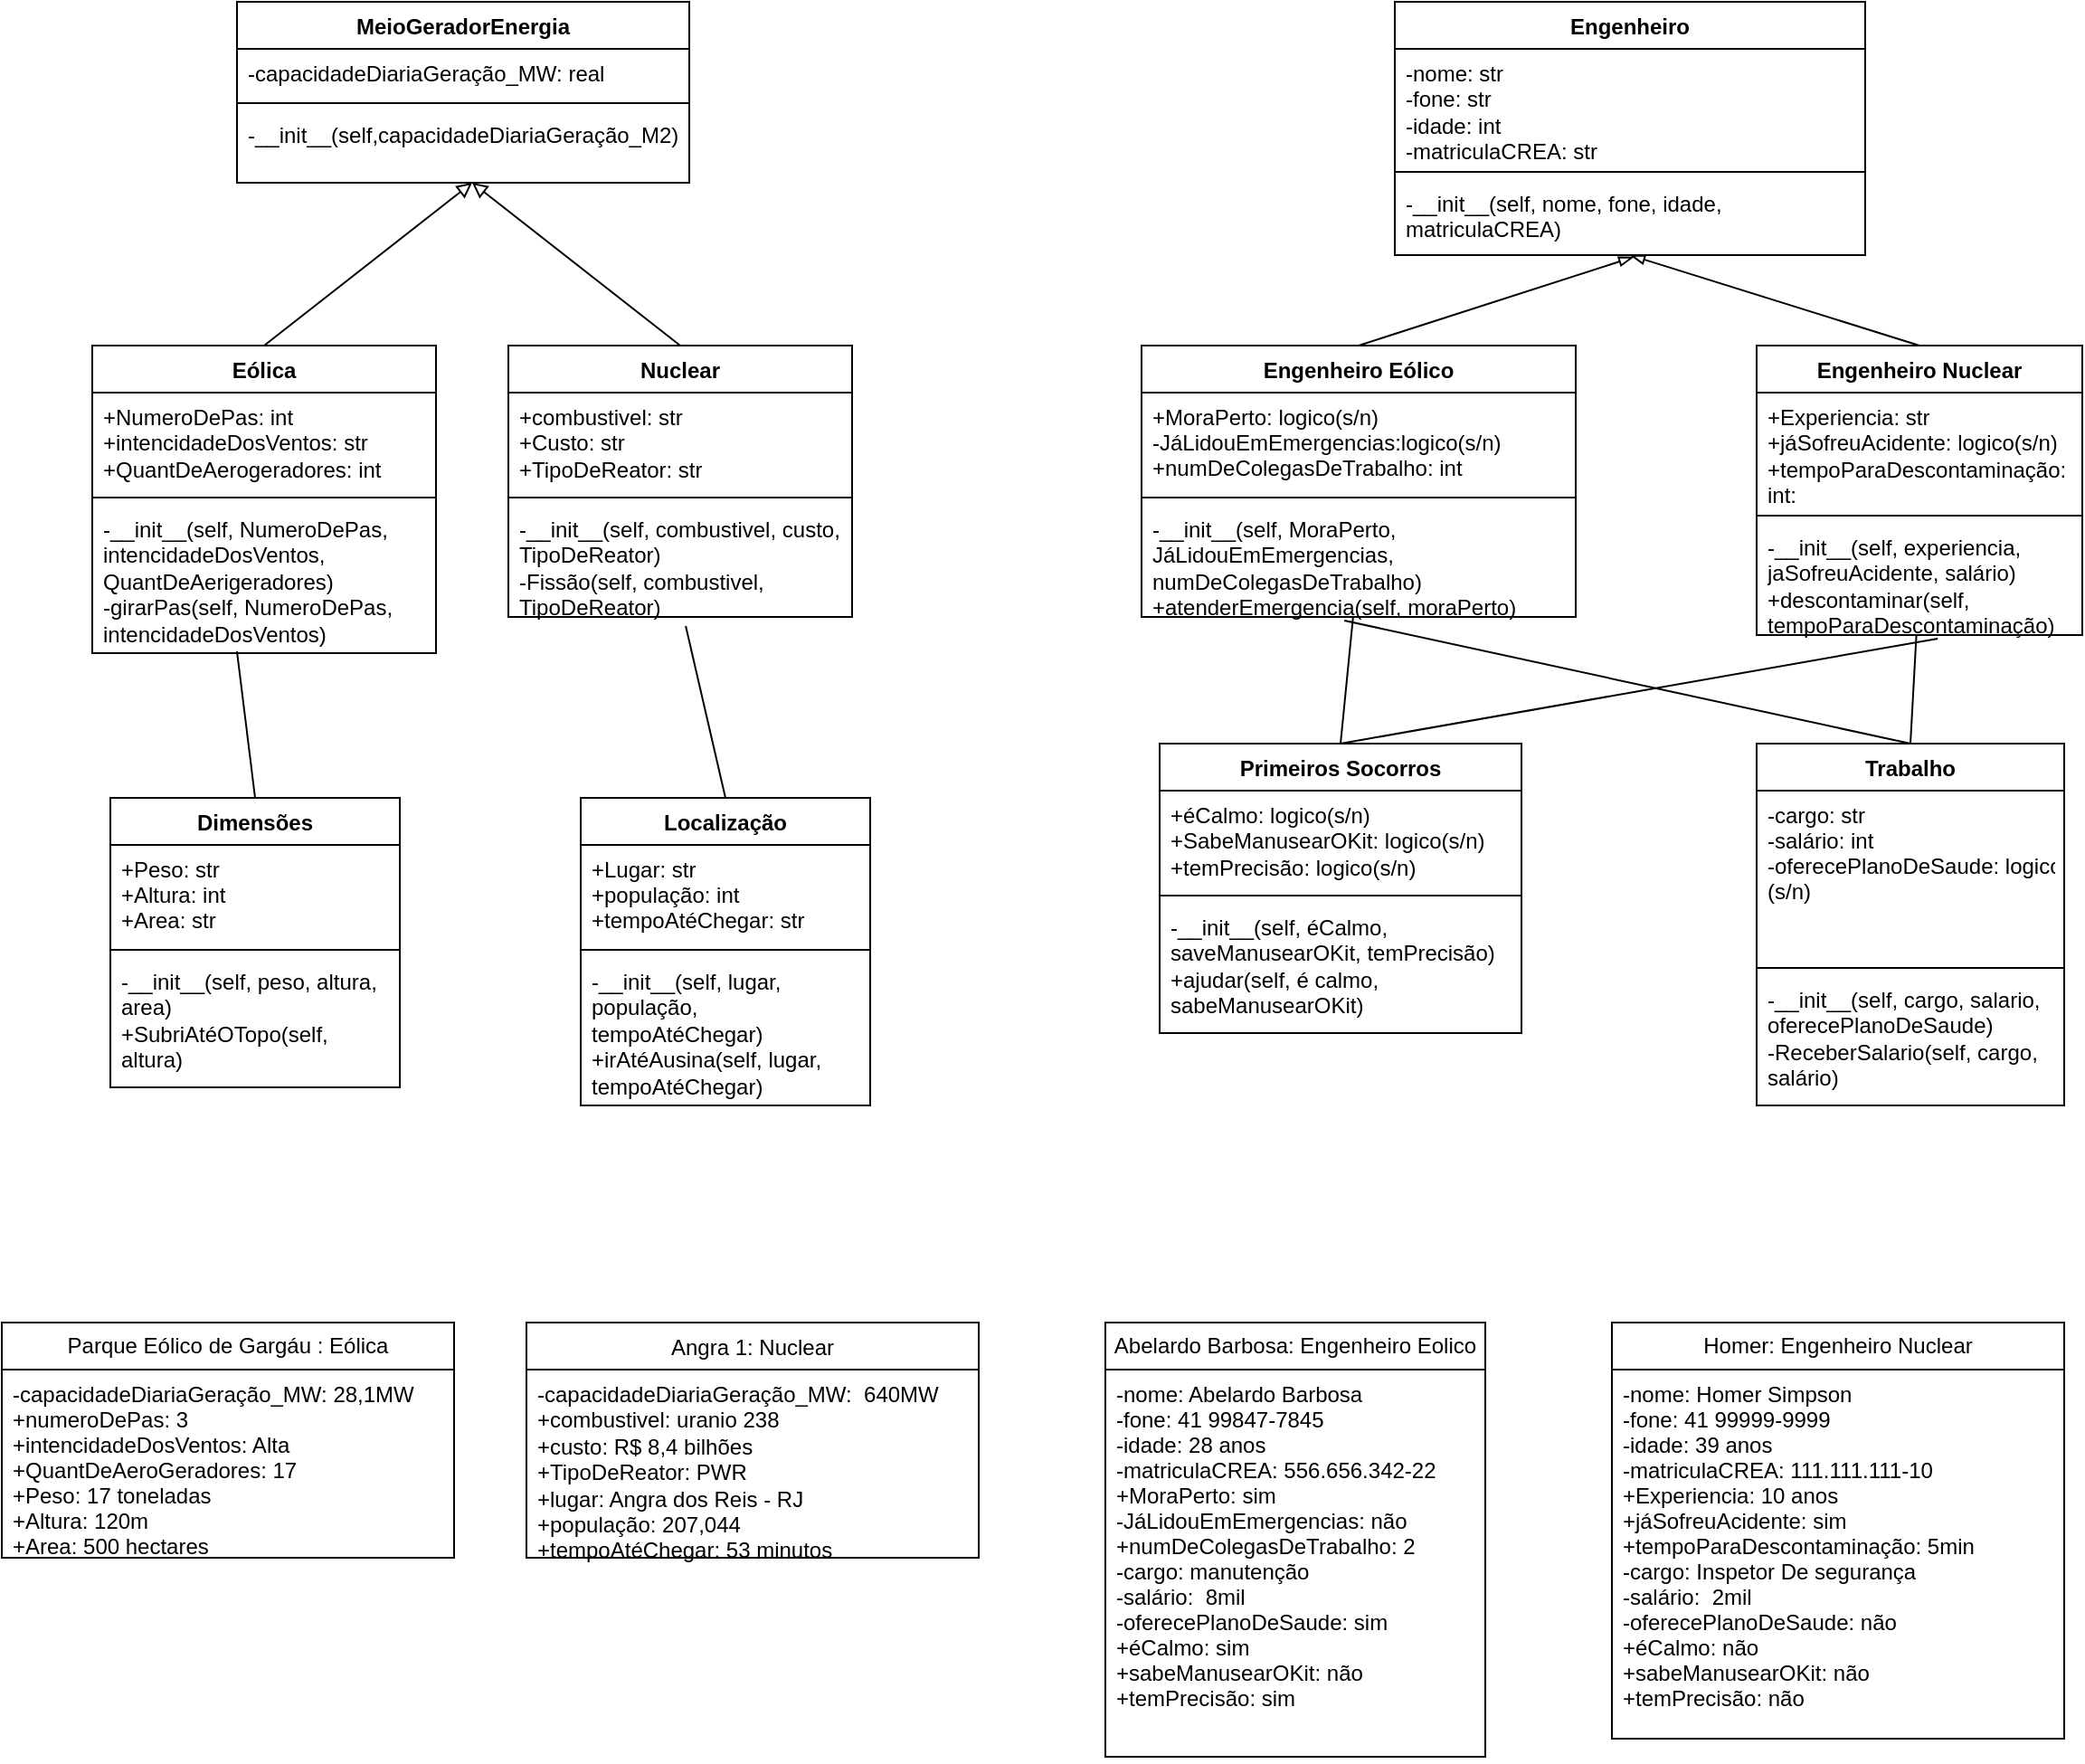 <mxfile version="14.5.8" type="github">
  <diagram id="MnMrtY8RmelI457AY4ro" name="Page-1">
    <mxGraphModel dx="1344" dy="786" grid="1" gridSize="10" guides="1" tooltips="1" connect="1" arrows="1" fold="1" page="1" pageScale="1" pageWidth="1169" pageHeight="1654" math="0" shadow="0">
      <root>
        <mxCell id="0" />
        <mxCell id="1" parent="0" />
        <mxCell id="54jiBdXzfVd83Tt1kh9Z-1" value="MeioGeradorEnergia" style="swimlane;fontStyle=1;align=center;verticalAlign=top;childLayout=stackLayout;horizontal=1;startSize=26;horizontalStack=0;resizeParent=1;resizeParentMax=0;resizeLast=0;collapsible=1;marginBottom=0;" parent="1" vertex="1">
          <mxGeometry x="140" y="60" width="250" height="100" as="geometry" />
        </mxCell>
        <mxCell id="54jiBdXzfVd83Tt1kh9Z-2" value="-capacidadeDiariaGeração_MW: real" style="text;strokeColor=none;fillColor=none;align=left;verticalAlign=top;spacingLeft=4;spacingRight=4;overflow=hidden;rotatable=0;points=[[0,0.5],[1,0.5]];portConstraint=eastwest;whiteSpace=wrap;" parent="54jiBdXzfVd83Tt1kh9Z-1" vertex="1">
          <mxGeometry y="26" width="250" height="26" as="geometry" />
        </mxCell>
        <mxCell id="54jiBdXzfVd83Tt1kh9Z-3" value="" style="line;strokeWidth=1;fillColor=none;align=left;verticalAlign=middle;spacingTop=-1;spacingLeft=3;spacingRight=3;rotatable=0;labelPosition=right;points=[];portConstraint=eastwest;" parent="54jiBdXzfVd83Tt1kh9Z-1" vertex="1">
          <mxGeometry y="52" width="250" height="8" as="geometry" />
        </mxCell>
        <mxCell id="54jiBdXzfVd83Tt1kh9Z-4" value="-__init__(self,capacidadeDiariaGeração_M2)" style="text;strokeColor=none;fillColor=none;align=left;verticalAlign=top;spacingLeft=4;spacingRight=4;overflow=hidden;rotatable=0;points=[[0,0.5],[1,0.5]];portConstraint=eastwest;whiteSpace=wrap;" parent="54jiBdXzfVd83Tt1kh9Z-1" vertex="1">
          <mxGeometry y="60" width="250" height="40" as="geometry" />
        </mxCell>
        <mxCell id="54jiBdXzfVd83Tt1kh9Z-5" value="Engenheiro" style="swimlane;fontStyle=1;align=center;verticalAlign=top;childLayout=stackLayout;horizontal=1;startSize=26;horizontalStack=0;resizeParent=1;resizeParentMax=0;resizeLast=0;collapsible=1;marginBottom=0;" parent="1" vertex="1">
          <mxGeometry x="780" y="60" width="260" height="140" as="geometry" />
        </mxCell>
        <mxCell id="54jiBdXzfVd83Tt1kh9Z-6" value="-nome: str&#xa;-fone: str&#xa;-idade: int&#xa;-matriculaCREA: str" style="text;strokeColor=none;fillColor=none;align=left;verticalAlign=top;spacingLeft=4;spacingRight=4;overflow=hidden;rotatable=0;points=[[0,0.5],[1,0.5]];portConstraint=eastwest;whiteSpace=wrap;" parent="54jiBdXzfVd83Tt1kh9Z-5" vertex="1">
          <mxGeometry y="26" width="260" height="64" as="geometry" />
        </mxCell>
        <mxCell id="54jiBdXzfVd83Tt1kh9Z-7" value="" style="line;strokeWidth=1;fillColor=none;align=left;verticalAlign=middle;spacingTop=-1;spacingLeft=3;spacingRight=3;rotatable=0;labelPosition=right;points=[];portConstraint=eastwest;" parent="54jiBdXzfVd83Tt1kh9Z-5" vertex="1">
          <mxGeometry y="90" width="260" height="8" as="geometry" />
        </mxCell>
        <mxCell id="54jiBdXzfVd83Tt1kh9Z-8" value="-__init__(self, nome, fone, idade, matriculaCREA)" style="text;strokeColor=none;fillColor=none;align=left;verticalAlign=top;spacingLeft=4;spacingRight=4;overflow=hidden;rotatable=0;points=[[0,0.5],[1,0.5]];portConstraint=eastwest;whiteSpace=wrap;" parent="54jiBdXzfVd83Tt1kh9Z-5" vertex="1">
          <mxGeometry y="98" width="260" height="42" as="geometry" />
        </mxCell>
        <mxCell id="54jiBdXzfVd83Tt1kh9Z-19" style="rounded=0;orthogonalLoop=1;jettySize=auto;html=1;exitX=0.5;exitY=0;exitDx=0;exitDy=0;endArrow=block;endFill=0;" parent="1" source="54jiBdXzfVd83Tt1kh9Z-9" edge="1">
          <mxGeometry relative="1" as="geometry">
            <mxPoint x="270" y="160" as="targetPoint" />
          </mxGeometry>
        </mxCell>
        <mxCell id="54jiBdXzfVd83Tt1kh9Z-9" value="Eólica" style="swimlane;fontStyle=1;align=center;verticalAlign=top;childLayout=stackLayout;horizontal=1;startSize=26;horizontalStack=0;resizeParent=1;resizeParentMax=0;resizeLast=0;collapsible=1;marginBottom=0;" parent="1" vertex="1">
          <mxGeometry x="60" y="250" width="190" height="170" as="geometry" />
        </mxCell>
        <mxCell id="54jiBdXzfVd83Tt1kh9Z-10" value="+NumeroDePas: int&#xa;+intencidadeDosVentos: str&#xa;+QuantDeAerogeradores: int" style="text;strokeColor=none;fillColor=none;align=left;verticalAlign=top;spacingLeft=4;spacingRight=4;overflow=hidden;rotatable=0;points=[[0,0.5],[1,0.5]];portConstraint=eastwest;whiteSpace=wrap;" parent="54jiBdXzfVd83Tt1kh9Z-9" vertex="1">
          <mxGeometry y="26" width="190" height="54" as="geometry" />
        </mxCell>
        <mxCell id="54jiBdXzfVd83Tt1kh9Z-11" value="" style="line;strokeWidth=1;fillColor=none;align=left;verticalAlign=middle;spacingTop=-1;spacingLeft=3;spacingRight=3;rotatable=0;labelPosition=right;points=[];portConstraint=eastwest;" parent="54jiBdXzfVd83Tt1kh9Z-9" vertex="1">
          <mxGeometry y="80" width="190" height="8" as="geometry" />
        </mxCell>
        <mxCell id="54jiBdXzfVd83Tt1kh9Z-12" value="-__init__(self, NumeroDePas, intencidadeDosVentos, QuantDeAerigeradores)&#xa;-girarPas(self, NumeroDePas, intencidadeDosVentos)" style="text;strokeColor=none;fillColor=none;align=left;verticalAlign=top;spacingLeft=4;spacingRight=4;overflow=hidden;rotatable=0;points=[[0,0.5],[1,0.5]];portConstraint=eastwest;whiteSpace=wrap;" parent="54jiBdXzfVd83Tt1kh9Z-9" vertex="1">
          <mxGeometry y="88" width="190" height="82" as="geometry" />
        </mxCell>
        <mxCell id="54jiBdXzfVd83Tt1kh9Z-18" style="rounded=0;orthogonalLoop=1;jettySize=auto;html=1;exitX=0.5;exitY=0;exitDx=0;exitDy=0;entryX=0.52;entryY=1;entryDx=0;entryDy=0;entryPerimeter=0;endArrow=block;endFill=0;" parent="1" source="54jiBdXzfVd83Tt1kh9Z-13" target="54jiBdXzfVd83Tt1kh9Z-4" edge="1">
          <mxGeometry relative="1" as="geometry" />
        </mxCell>
        <mxCell id="54jiBdXzfVd83Tt1kh9Z-13" value="Nuclear&#xa;" style="swimlane;fontStyle=1;align=center;verticalAlign=top;childLayout=stackLayout;horizontal=1;startSize=26;horizontalStack=0;resizeParent=1;resizeParentMax=0;resizeLast=0;collapsible=1;marginBottom=0;" parent="1" vertex="1">
          <mxGeometry x="290" y="250" width="190" height="150" as="geometry" />
        </mxCell>
        <mxCell id="54jiBdXzfVd83Tt1kh9Z-14" value="+combustivel: str&#xa;+Custo: str&#xa;+TipoDeReator: str" style="text;strokeColor=none;fillColor=none;align=left;verticalAlign=top;spacingLeft=4;spacingRight=4;overflow=hidden;rotatable=0;points=[[0,0.5],[1,0.5]];portConstraint=eastwest;whiteSpace=wrap;" parent="54jiBdXzfVd83Tt1kh9Z-13" vertex="1">
          <mxGeometry y="26" width="190" height="54" as="geometry" />
        </mxCell>
        <mxCell id="54jiBdXzfVd83Tt1kh9Z-15" value="" style="line;strokeWidth=1;fillColor=none;align=left;verticalAlign=middle;spacingTop=-1;spacingLeft=3;spacingRight=3;rotatable=0;labelPosition=right;points=[];portConstraint=eastwest;" parent="54jiBdXzfVd83Tt1kh9Z-13" vertex="1">
          <mxGeometry y="80" width="190" height="8" as="geometry" />
        </mxCell>
        <mxCell id="54jiBdXzfVd83Tt1kh9Z-16" value="-__init__(self, combustivel, custo, TipoDeReator)&#xa;-Fissão(self, combustivel, TipoDeReator)" style="text;strokeColor=none;fillColor=none;align=left;verticalAlign=top;spacingLeft=4;spacingRight=4;overflow=hidden;rotatable=0;points=[[0,0.5],[1,0.5]];portConstraint=eastwest;whiteSpace=wrap;" parent="54jiBdXzfVd83Tt1kh9Z-13" vertex="1">
          <mxGeometry y="88" width="190" height="62" as="geometry" />
        </mxCell>
        <mxCell id="2a_u3-2WIpwdomfECygh-14" style="rounded=0;orthogonalLoop=1;jettySize=auto;html=1;exitX=0.5;exitY=0;exitDx=0;exitDy=0;entryX=0.508;entryY=1.024;entryDx=0;entryDy=0;entryPerimeter=0;endArrow=blockThin;endFill=0;" edge="1" parent="1" source="2a_u3-2WIpwdomfECygh-6" target="54jiBdXzfVd83Tt1kh9Z-8">
          <mxGeometry relative="1" as="geometry" />
        </mxCell>
        <mxCell id="2a_u3-2WIpwdomfECygh-6" value="Engenheiro Eólico" style="swimlane;fontStyle=1;align=center;verticalAlign=top;childLayout=stackLayout;horizontal=1;startSize=26;horizontalStack=0;resizeParent=1;resizeParentMax=0;resizeLast=0;collapsible=1;marginBottom=0;" vertex="1" parent="1">
          <mxGeometry x="640" y="250" width="240" height="150" as="geometry" />
        </mxCell>
        <mxCell id="2a_u3-2WIpwdomfECygh-7" value="+MoraPerto: logico(s/n)&#xa;-JáLidouEmEmergencias:logico(s/n)&#xa;+numDeColegasDeTrabalho: int" style="text;strokeColor=none;fillColor=none;align=left;verticalAlign=top;spacingLeft=4;spacingRight=4;overflow=hidden;rotatable=0;points=[[0,0.5],[1,0.5]];portConstraint=eastwest;" vertex="1" parent="2a_u3-2WIpwdomfECygh-6">
          <mxGeometry y="26" width="240" height="54" as="geometry" />
        </mxCell>
        <mxCell id="2a_u3-2WIpwdomfECygh-8" value="" style="line;strokeWidth=1;fillColor=none;align=left;verticalAlign=middle;spacingTop=-1;spacingLeft=3;spacingRight=3;rotatable=0;labelPosition=right;points=[];portConstraint=eastwest;" vertex="1" parent="2a_u3-2WIpwdomfECygh-6">
          <mxGeometry y="80" width="240" height="8" as="geometry" />
        </mxCell>
        <mxCell id="2a_u3-2WIpwdomfECygh-9" value="-__init__(self, MoraPerto, JáLidouEmEmergencias,  numDeColegasDeTrabalho)&#xa;+atenderEmergencia(self, moraPerto)" style="text;strokeColor=none;fillColor=none;align=left;verticalAlign=top;spacingLeft=4;spacingRight=4;overflow=hidden;rotatable=0;points=[[0,0.5],[1,0.5]];portConstraint=eastwest;whiteSpace=wrap;" vertex="1" parent="2a_u3-2WIpwdomfECygh-6">
          <mxGeometry y="88" width="240" height="62" as="geometry" />
        </mxCell>
        <mxCell id="2a_u3-2WIpwdomfECygh-16" style="edgeStyle=none;rounded=0;orthogonalLoop=1;jettySize=auto;html=1;exitX=0.5;exitY=0;exitDx=0;exitDy=0;endArrow=blockThin;endFill=0;" edge="1" parent="1" source="2a_u3-2WIpwdomfECygh-10">
          <mxGeometry relative="1" as="geometry">
            <mxPoint x="910" y="200" as="targetPoint" />
          </mxGeometry>
        </mxCell>
        <mxCell id="2a_u3-2WIpwdomfECygh-10" value="Engenheiro Nuclear" style="swimlane;fontStyle=1;align=center;verticalAlign=top;childLayout=stackLayout;horizontal=1;startSize=26;horizontalStack=0;resizeParent=1;resizeParentMax=0;resizeLast=0;collapsible=1;marginBottom=0;" vertex="1" parent="1">
          <mxGeometry x="980" y="250" width="180" height="160" as="geometry" />
        </mxCell>
        <mxCell id="2a_u3-2WIpwdomfECygh-11" value="+Experiencia: str&#xa;+jáSofreuAcidente: logico(s/n)&#xa;+tempoParaDescontaminação: int:&#xa;" style="text;strokeColor=none;fillColor=none;align=left;verticalAlign=top;spacingLeft=4;spacingRight=4;overflow=hidden;rotatable=0;points=[[0,0.5],[1,0.5]];portConstraint=eastwest;whiteSpace=wrap;" vertex="1" parent="2a_u3-2WIpwdomfECygh-10">
          <mxGeometry y="26" width="180" height="64" as="geometry" />
        </mxCell>
        <mxCell id="2a_u3-2WIpwdomfECygh-12" value="" style="line;strokeWidth=1;fillColor=none;align=left;verticalAlign=middle;spacingTop=-1;spacingLeft=3;spacingRight=3;rotatable=0;labelPosition=right;points=[];portConstraint=eastwest;" vertex="1" parent="2a_u3-2WIpwdomfECygh-10">
          <mxGeometry y="90" width="180" height="8" as="geometry" />
        </mxCell>
        <mxCell id="2a_u3-2WIpwdomfECygh-13" value="-__init__(self, experiencia, jaSofreuAcidente, salário)&#xa;+descontaminar(self, tempoParaDescontaminação)" style="text;strokeColor=none;fillColor=none;align=left;verticalAlign=top;spacingLeft=4;spacingRight=4;overflow=hidden;rotatable=0;points=[[0,0.5],[1,0.5]];portConstraint=eastwest;whiteSpace=wrap;" vertex="1" parent="2a_u3-2WIpwdomfECygh-10">
          <mxGeometry y="98" width="180" height="62" as="geometry" />
        </mxCell>
        <mxCell id="2a_u3-2WIpwdomfECygh-71" style="edgeStyle=none;rounded=0;orthogonalLoop=1;jettySize=auto;html=1;exitX=0.5;exitY=0;exitDx=0;exitDy=0;entryX=0.516;entryY=1.081;entryDx=0;entryDy=0;entryPerimeter=0;endArrow=none;endFill=0;" edge="1" parent="1" source="2a_u3-2WIpwdomfECygh-17" target="54jiBdXzfVd83Tt1kh9Z-16">
          <mxGeometry relative="1" as="geometry" />
        </mxCell>
        <mxCell id="2a_u3-2WIpwdomfECygh-17" value="Localização" style="swimlane;fontStyle=1;align=center;verticalAlign=top;childLayout=stackLayout;horizontal=1;startSize=26;horizontalStack=0;resizeParent=1;resizeParentMax=0;resizeLast=0;collapsible=1;marginBottom=0;" vertex="1" parent="1">
          <mxGeometry x="330" y="500" width="160" height="170" as="geometry" />
        </mxCell>
        <mxCell id="2a_u3-2WIpwdomfECygh-18" value="+Lugar: str&#xa;+população: int&#xa;+tempoAtéChegar: str" style="text;strokeColor=none;fillColor=none;align=left;verticalAlign=top;spacingLeft=4;spacingRight=4;overflow=hidden;rotatable=0;points=[[0,0.5],[1,0.5]];portConstraint=eastwest;" vertex="1" parent="2a_u3-2WIpwdomfECygh-17">
          <mxGeometry y="26" width="160" height="54" as="geometry" />
        </mxCell>
        <mxCell id="2a_u3-2WIpwdomfECygh-19" value="" style="line;strokeWidth=1;fillColor=none;align=left;verticalAlign=middle;spacingTop=-1;spacingLeft=3;spacingRight=3;rotatable=0;labelPosition=right;points=[];portConstraint=eastwest;" vertex="1" parent="2a_u3-2WIpwdomfECygh-17">
          <mxGeometry y="80" width="160" height="8" as="geometry" />
        </mxCell>
        <mxCell id="2a_u3-2WIpwdomfECygh-20" value="-__init__(self, lugar, população, tempoAtéChegar)&#xa;+irAtéAusina(self, lugar, tempoAtéChegar)" style="text;strokeColor=none;fillColor=none;align=left;verticalAlign=top;spacingLeft=4;spacingRight=4;overflow=hidden;rotatable=0;points=[[0,0.5],[1,0.5]];portConstraint=eastwest;whiteSpace=wrap;" vertex="1" parent="2a_u3-2WIpwdomfECygh-17">
          <mxGeometry y="88" width="160" height="82" as="geometry" />
        </mxCell>
        <mxCell id="2a_u3-2WIpwdomfECygh-72" style="edgeStyle=none;rounded=0;orthogonalLoop=1;jettySize=auto;html=1;exitX=0.5;exitY=0;exitDx=0;exitDy=0;entryX=0.421;entryY=0.988;entryDx=0;entryDy=0;entryPerimeter=0;endArrow=none;endFill=0;" edge="1" parent="1" source="2a_u3-2WIpwdomfECygh-21" target="54jiBdXzfVd83Tt1kh9Z-12">
          <mxGeometry relative="1" as="geometry" />
        </mxCell>
        <mxCell id="2a_u3-2WIpwdomfECygh-21" value="Dimensões" style="swimlane;fontStyle=1;align=center;verticalAlign=top;childLayout=stackLayout;horizontal=1;startSize=26;horizontalStack=0;resizeParent=1;resizeParentMax=0;resizeLast=0;collapsible=1;marginBottom=0;" vertex="1" parent="1">
          <mxGeometry x="70" y="500" width="160" height="160" as="geometry" />
        </mxCell>
        <mxCell id="2a_u3-2WIpwdomfECygh-22" value="+Peso: str&#xa;+Altura: int&#xa;+Area: str" style="text;strokeColor=none;fillColor=none;align=left;verticalAlign=top;spacingLeft=4;spacingRight=4;overflow=hidden;rotatable=0;points=[[0,0.5],[1,0.5]];portConstraint=eastwest;" vertex="1" parent="2a_u3-2WIpwdomfECygh-21">
          <mxGeometry y="26" width="160" height="54" as="geometry" />
        </mxCell>
        <mxCell id="2a_u3-2WIpwdomfECygh-23" value="" style="line;strokeWidth=1;fillColor=none;align=left;verticalAlign=middle;spacingTop=-1;spacingLeft=3;spacingRight=3;rotatable=0;labelPosition=right;points=[];portConstraint=eastwest;" vertex="1" parent="2a_u3-2WIpwdomfECygh-21">
          <mxGeometry y="80" width="160" height="8" as="geometry" />
        </mxCell>
        <mxCell id="2a_u3-2WIpwdomfECygh-24" value="-__init__(self, peso, altura, area)&#xa;+SubriAtéOTopo(self, altura)" style="text;strokeColor=none;fillColor=none;align=left;verticalAlign=top;spacingLeft=4;spacingRight=4;overflow=hidden;rotatable=0;points=[[0,0.5],[1,0.5]];portConstraint=eastwest;whiteSpace=wrap;" vertex="1" parent="2a_u3-2WIpwdomfECygh-21">
          <mxGeometry y="88" width="160" height="72" as="geometry" />
        </mxCell>
        <mxCell id="2a_u3-2WIpwdomfECygh-58" style="edgeStyle=none;rounded=0;orthogonalLoop=1;jettySize=auto;html=1;exitX=0.5;exitY=0;exitDx=0;exitDy=0;endArrow=none;endFill=0;" edge="1" parent="1" source="2a_u3-2WIpwdomfECygh-25" target="2a_u3-2WIpwdomfECygh-9">
          <mxGeometry relative="1" as="geometry" />
        </mxCell>
        <mxCell id="2a_u3-2WIpwdomfECygh-59" style="edgeStyle=none;rounded=0;orthogonalLoop=1;jettySize=auto;html=1;exitX=0.5;exitY=0;exitDx=0;exitDy=0;endArrow=none;endFill=0;entryX=0.556;entryY=1.032;entryDx=0;entryDy=0;entryPerimeter=0;" edge="1" parent="1" source="2a_u3-2WIpwdomfECygh-25" target="2a_u3-2WIpwdomfECygh-13">
          <mxGeometry relative="1" as="geometry">
            <mxPoint x="1080" y="420" as="targetPoint" />
          </mxGeometry>
        </mxCell>
        <mxCell id="2a_u3-2WIpwdomfECygh-25" value="Primeiros Socorros" style="swimlane;fontStyle=1;align=center;verticalAlign=top;childLayout=stackLayout;horizontal=1;startSize=26;horizontalStack=0;resizeParent=1;resizeParentMax=0;resizeLast=0;collapsible=1;marginBottom=0;" vertex="1" parent="1">
          <mxGeometry x="650" y="470" width="200" height="160" as="geometry" />
        </mxCell>
        <mxCell id="2a_u3-2WIpwdomfECygh-26" value="+éCalmo: logico(s/n)&#xa;+SabeManusearOKit: logico(s/n)&#xa;+temPrecisão: logico(s/n)" style="text;strokeColor=none;fillColor=none;align=left;verticalAlign=top;spacingLeft=4;spacingRight=4;overflow=hidden;rotatable=0;points=[[0,0.5],[1,0.5]];portConstraint=eastwest;whiteSpace=wrap;" vertex="1" parent="2a_u3-2WIpwdomfECygh-25">
          <mxGeometry y="26" width="200" height="54" as="geometry" />
        </mxCell>
        <mxCell id="2a_u3-2WIpwdomfECygh-27" value="" style="line;strokeWidth=1;fillColor=none;align=left;verticalAlign=middle;spacingTop=-1;spacingLeft=3;spacingRight=3;rotatable=0;labelPosition=right;points=[];portConstraint=eastwest;" vertex="1" parent="2a_u3-2WIpwdomfECygh-25">
          <mxGeometry y="80" width="200" height="8" as="geometry" />
        </mxCell>
        <mxCell id="2a_u3-2WIpwdomfECygh-28" value="-__init__(self, éCalmo, saveManusearOKit, temPrecisão)&#xa;+ajudar(self, é calmo, sabeManusearOKit)" style="text;strokeColor=none;fillColor=none;align=left;verticalAlign=top;spacingLeft=4;spacingRight=4;overflow=hidden;rotatable=0;points=[[0,0.5],[1,0.5]];portConstraint=eastwest;whiteSpace=wrap;" vertex="1" parent="2a_u3-2WIpwdomfECygh-25">
          <mxGeometry y="88" width="200" height="72" as="geometry" />
        </mxCell>
        <mxCell id="2a_u3-2WIpwdomfECygh-60" style="edgeStyle=none;rounded=0;orthogonalLoop=1;jettySize=auto;html=1;exitX=0.5;exitY=0;exitDx=0;exitDy=0;endArrow=none;endFill=0;" edge="1" parent="1" source="2a_u3-2WIpwdomfECygh-29" target="2a_u3-2WIpwdomfECygh-13">
          <mxGeometry relative="1" as="geometry" />
        </mxCell>
        <mxCell id="2a_u3-2WIpwdomfECygh-62" style="edgeStyle=none;rounded=0;orthogonalLoop=1;jettySize=auto;html=1;exitX=0.5;exitY=0;exitDx=0;exitDy=0;entryX=0.467;entryY=1.032;entryDx=0;entryDy=0;entryPerimeter=0;endArrow=none;endFill=0;" edge="1" parent="1" source="2a_u3-2WIpwdomfECygh-29" target="2a_u3-2WIpwdomfECygh-9">
          <mxGeometry relative="1" as="geometry" />
        </mxCell>
        <mxCell id="2a_u3-2WIpwdomfECygh-29" value="Trabalho" style="swimlane;fontStyle=1;align=center;verticalAlign=top;childLayout=stackLayout;horizontal=1;startSize=26;horizontalStack=0;resizeParent=1;resizeParentMax=0;resizeLast=0;collapsible=1;marginBottom=0;" vertex="1" parent="1">
          <mxGeometry x="980" y="470" width="170" height="200" as="geometry" />
        </mxCell>
        <mxCell id="2a_u3-2WIpwdomfECygh-30" value="-cargo: str&#xa;-salário: int&#xa;-oferecePlanoDeSaude: logico&#xa;(s/n)" style="text;strokeColor=none;fillColor=none;align=left;verticalAlign=top;spacingLeft=4;spacingRight=4;overflow=hidden;rotatable=0;points=[[0,0.5],[1,0.5]];portConstraint=eastwest;" vertex="1" parent="2a_u3-2WIpwdomfECygh-29">
          <mxGeometry y="26" width="170" height="94" as="geometry" />
        </mxCell>
        <mxCell id="2a_u3-2WIpwdomfECygh-31" value="" style="line;strokeWidth=1;fillColor=none;align=left;verticalAlign=middle;spacingTop=-1;spacingLeft=3;spacingRight=3;rotatable=0;labelPosition=right;points=[];portConstraint=eastwest;" vertex="1" parent="2a_u3-2WIpwdomfECygh-29">
          <mxGeometry y="120" width="170" height="8" as="geometry" />
        </mxCell>
        <mxCell id="2a_u3-2WIpwdomfECygh-32" value="-__init__(self, cargo, salario, oferecePlanoDeSaude)&#xa;-ReceberSalario(self, cargo, salário)" style="text;strokeColor=none;fillColor=none;align=left;verticalAlign=top;spacingLeft=4;spacingRight=4;overflow=hidden;rotatable=0;points=[[0,0.5],[1,0.5]];portConstraint=eastwest;whiteSpace=wrap;" vertex="1" parent="2a_u3-2WIpwdomfECygh-29">
          <mxGeometry y="128" width="170" height="72" as="geometry" />
        </mxCell>
        <mxCell id="2a_u3-2WIpwdomfECygh-33" value="Angra 1: Nuclear" style="swimlane;fontStyle=0;childLayout=stackLayout;horizontal=1;startSize=26;fillColor=none;horizontalStack=0;resizeParent=1;resizeParentMax=0;resizeLast=0;collapsible=1;marginBottom=0;" vertex="1" parent="1">
          <mxGeometry x="300" y="790" width="250" height="130" as="geometry" />
        </mxCell>
        <mxCell id="2a_u3-2WIpwdomfECygh-34" value="-capacidadeDiariaGeração_MW:  640MW&#xa;+combustivel: uranio 238&#xa;+custo: R$ 8,4 bilhões&#xa;+TipoDeReator: PWR&#xa;+lugar: Angra dos Reis - RJ&#xa;+população: 207,044&#xa;+tempoAtéChegar: 53 minutos" style="text;strokeColor=none;fillColor=none;align=left;verticalAlign=top;spacingLeft=4;spacingRight=4;overflow=hidden;rotatable=0;points=[[0,0.5],[1,0.5]];portConstraint=eastwest;whiteSpace=wrap;" vertex="1" parent="2a_u3-2WIpwdomfECygh-33">
          <mxGeometry y="26" width="250" height="104" as="geometry" />
        </mxCell>
        <mxCell id="2a_u3-2WIpwdomfECygh-41" value="Parque Eólico de Gargáu : Eólica" style="swimlane;fontStyle=0;childLayout=stackLayout;horizontal=1;startSize=26;fillColor=none;horizontalStack=0;resizeParent=1;resizeParentMax=0;resizeLast=0;collapsible=1;marginBottom=0;whiteSpace=wrap;" vertex="1" parent="1">
          <mxGeometry x="10" y="790" width="250" height="130" as="geometry" />
        </mxCell>
        <mxCell id="2a_u3-2WIpwdomfECygh-42" value="-capacidadeDiariaGeração_MW: 28,1MW&#xa;+numeroDePas: 3&#xa;+intencidadeDosVentos: Alta&#xa;+QuantDeAeroGeradores: 17&#xa;+Peso: 17 toneladas&#xa;+Altura: 120m&#xa;+Area: 500 hectares" style="text;strokeColor=none;fillColor=none;align=left;verticalAlign=top;spacingLeft=4;spacingRight=4;overflow=hidden;rotatable=0;points=[[0,0.5],[1,0.5]];portConstraint=eastwest;" vertex="1" parent="2a_u3-2WIpwdomfECygh-41">
          <mxGeometry y="26" width="250" height="104" as="geometry" />
        </mxCell>
        <mxCell id="2a_u3-2WIpwdomfECygh-54" value="Homer: Engenheiro Nuclear" style="swimlane;fontStyle=0;childLayout=stackLayout;horizontal=1;startSize=26;fillColor=none;horizontalStack=0;resizeParent=1;resizeParentMax=0;resizeLast=0;collapsible=1;marginBottom=0;whiteSpace=wrap;" vertex="1" parent="1">
          <mxGeometry x="900" y="790" width="250" height="230" as="geometry" />
        </mxCell>
        <mxCell id="2a_u3-2WIpwdomfECygh-55" value="-nome: Homer Simpson&#xa;-fone: 41 99999-9999&#xa;-idade: 39 anos&#xa;-matriculaCREA: 111.111.111-10&#xa;+Experiencia: 10 anos &#xa;+jáSofreuAcidente: sim&#xa;+tempoParaDescontaminação: 5min&#xa;-cargo: Inspetor De segurança&#xa;-salário:  2mil&#xa;-oferecePlanoDeSaude: não&#xa;+éCalmo: não&#xa;+sabeManusearOKit: não&#xa;+temPrecisão: não" style="text;strokeColor=none;fillColor=none;align=left;verticalAlign=top;spacingLeft=4;spacingRight=4;overflow=hidden;rotatable=0;points=[[0,0.5],[1,0.5]];portConstraint=eastwest;" vertex="1" parent="2a_u3-2WIpwdomfECygh-54">
          <mxGeometry y="26" width="250" height="204" as="geometry" />
        </mxCell>
        <mxCell id="2a_u3-2WIpwdomfECygh-63" value="Abelardo Barbosa: Engenheiro Eolico" style="swimlane;fontStyle=0;childLayout=stackLayout;horizontal=1;startSize=26;fillColor=none;horizontalStack=0;resizeParent=1;resizeParentMax=0;resizeLast=0;collapsible=1;marginBottom=0;whiteSpace=wrap;" vertex="1" parent="1">
          <mxGeometry x="620" y="790" width="210" height="240" as="geometry" />
        </mxCell>
        <mxCell id="2a_u3-2WIpwdomfECygh-64" value="-nome: Abelardo Barbosa&#xa;-fone: 41 99847-7845&#xa;-idade: 28 anos&#xa;-matriculaCREA: 556.656.342-22&#xa;+MoraPerto: sim&#xa;-JáLidouEmEmergencias: não&#xa;+numDeColegasDeTrabalho: 2&#xa;-cargo: manutenção&#xa;-salário:  8mil&#xa;-oferecePlanoDeSaude: sim&#xa;+éCalmo: sim&#xa;+sabeManusearOKit: não&#xa;+temPrecisão: sim " style="text;strokeColor=none;fillColor=none;align=left;verticalAlign=top;spacingLeft=4;spacingRight=4;overflow=hidden;rotatable=0;points=[[0,0.5],[1,0.5]];portConstraint=eastwest;" vertex="1" parent="2a_u3-2WIpwdomfECygh-63">
          <mxGeometry y="26" width="210" height="214" as="geometry" />
        </mxCell>
      </root>
    </mxGraphModel>
  </diagram>
</mxfile>
